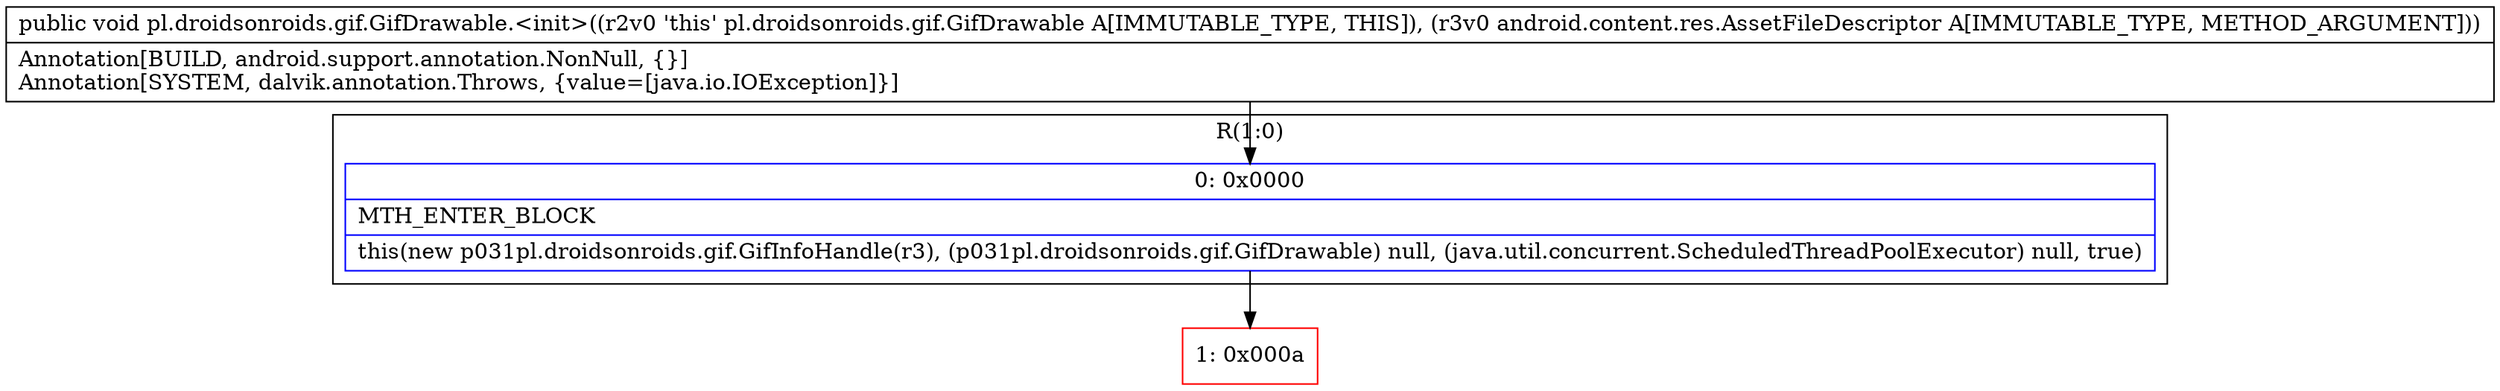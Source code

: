 digraph "CFG forpl.droidsonroids.gif.GifDrawable.\<init\>(Landroid\/content\/res\/AssetFileDescriptor;)V" {
subgraph cluster_Region_1300254361 {
label = "R(1:0)";
node [shape=record,color=blue];
Node_0 [shape=record,label="{0\:\ 0x0000|MTH_ENTER_BLOCK\l|this(new p031pl.droidsonroids.gif.GifInfoHandle(r3), (p031pl.droidsonroids.gif.GifDrawable) null, (java.util.concurrent.ScheduledThreadPoolExecutor) null, true)\l}"];
}
Node_1 [shape=record,color=red,label="{1\:\ 0x000a}"];
MethodNode[shape=record,label="{public void pl.droidsonroids.gif.GifDrawable.\<init\>((r2v0 'this' pl.droidsonroids.gif.GifDrawable A[IMMUTABLE_TYPE, THIS]), (r3v0 android.content.res.AssetFileDescriptor A[IMMUTABLE_TYPE, METHOD_ARGUMENT]))  | Annotation[BUILD, android.support.annotation.NonNull, \{\}]\lAnnotation[SYSTEM, dalvik.annotation.Throws, \{value=[java.io.IOException]\}]\l}"];
MethodNode -> Node_0;
Node_0 -> Node_1;
}

